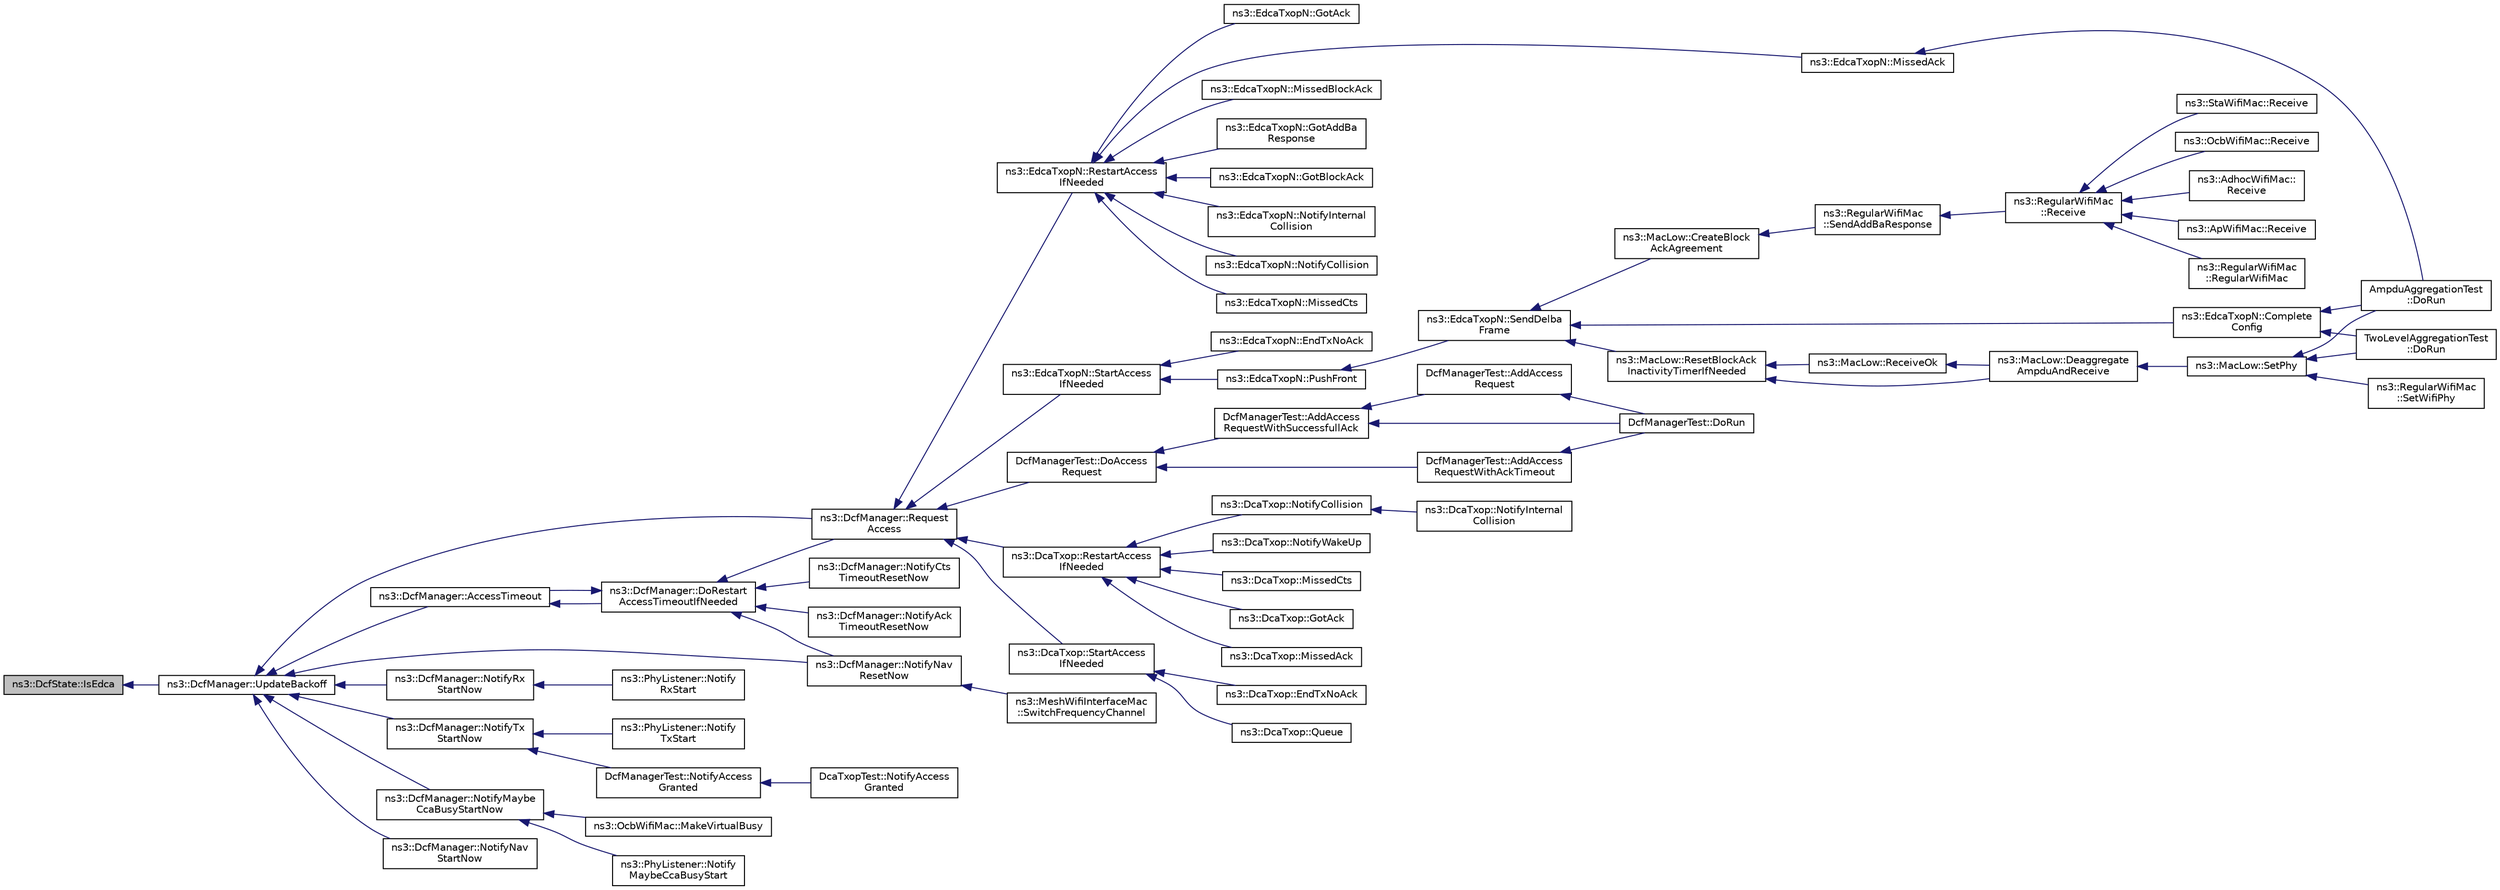 digraph "ns3::DcfState::IsEdca"
{
  edge [fontname="Helvetica",fontsize="10",labelfontname="Helvetica",labelfontsize="10"];
  node [fontname="Helvetica",fontsize="10",shape=record];
  rankdir="LR";
  Node1 [label="ns3::DcfState::IsEdca",height=0.2,width=0.4,color="black", fillcolor="grey75", style="filled", fontcolor="black"];
  Node1 -> Node2 [dir="back",color="midnightblue",fontsize="10",style="solid"];
  Node2 [label="ns3::DcfManager::UpdateBackoff",height=0.2,width=0.4,color="black", fillcolor="white", style="filled",URL="$de/d60/classns3_1_1DcfManager.html#a8fb01b9608eeab857a38935045fd98b8"];
  Node2 -> Node3 [dir="back",color="midnightblue",fontsize="10",style="solid"];
  Node3 [label="ns3::DcfManager::Request\lAccess",height=0.2,width=0.4,color="black", fillcolor="white", style="filled",URL="$de/d60/classns3_1_1DcfManager.html#a34f321cc7651b9bc9ac254af83521363"];
  Node3 -> Node4 [dir="back",color="midnightblue",fontsize="10",style="solid"];
  Node4 [label="ns3::DcaTxop::RestartAccess\lIfNeeded",height=0.2,width=0.4,color="black", fillcolor="white", style="filled",URL="$d3/d74/classns3_1_1DcaTxop.html#a65407479debe7f98691c133c6e325c19"];
  Node4 -> Node5 [dir="back",color="midnightblue",fontsize="10",style="solid"];
  Node5 [label="ns3::DcaTxop::NotifyCollision",height=0.2,width=0.4,color="black", fillcolor="white", style="filled",URL="$d3/d74/classns3_1_1DcaTxop.html#a852bfd27ace4922eb7437749a4b6ea0f"];
  Node5 -> Node6 [dir="back",color="midnightblue",fontsize="10",style="solid"];
  Node6 [label="ns3::DcaTxop::NotifyInternal\lCollision",height=0.2,width=0.4,color="black", fillcolor="white", style="filled",URL="$d3/d74/classns3_1_1DcaTxop.html#aad188df940ef1f1efe9ea0685b67a35d"];
  Node4 -> Node7 [dir="back",color="midnightblue",fontsize="10",style="solid"];
  Node7 [label="ns3::DcaTxop::NotifyWakeUp",height=0.2,width=0.4,color="black", fillcolor="white", style="filled",URL="$d3/d74/classns3_1_1DcaTxop.html#ae5e42a39be0fc0fd8796df97f7bd19b6"];
  Node4 -> Node8 [dir="back",color="midnightblue",fontsize="10",style="solid"];
  Node8 [label="ns3::DcaTxop::MissedCts",height=0.2,width=0.4,color="black", fillcolor="white", style="filled",URL="$d3/d74/classns3_1_1DcaTxop.html#af27914f05cda12aa0fc6245f054c45bd"];
  Node4 -> Node9 [dir="back",color="midnightblue",fontsize="10",style="solid"];
  Node9 [label="ns3::DcaTxop::GotAck",height=0.2,width=0.4,color="black", fillcolor="white", style="filled",URL="$d3/d74/classns3_1_1DcaTxop.html#ae886b71f06cb39fd4affb03576fd3701"];
  Node4 -> Node10 [dir="back",color="midnightblue",fontsize="10",style="solid"];
  Node10 [label="ns3::DcaTxop::MissedAck",height=0.2,width=0.4,color="black", fillcolor="white", style="filled",URL="$d3/d74/classns3_1_1DcaTxop.html#ad3e81e84ae17a53ba12407f5954ca96a"];
  Node3 -> Node11 [dir="back",color="midnightblue",fontsize="10",style="solid"];
  Node11 [label="ns3::DcaTxop::StartAccess\lIfNeeded",height=0.2,width=0.4,color="black", fillcolor="white", style="filled",URL="$d3/d74/classns3_1_1DcaTxop.html#a85315ad3ea316cc583603e4be29abefc"];
  Node11 -> Node12 [dir="back",color="midnightblue",fontsize="10",style="solid"];
  Node12 [label="ns3::DcaTxop::Queue",height=0.2,width=0.4,color="black", fillcolor="white", style="filled",URL="$d3/d74/classns3_1_1DcaTxop.html#a81822147a9d3f8db1759e4cb5d568f7c"];
  Node11 -> Node13 [dir="back",color="midnightblue",fontsize="10",style="solid"];
  Node13 [label="ns3::DcaTxop::EndTxNoAck",height=0.2,width=0.4,color="black", fillcolor="white", style="filled",URL="$d3/d74/classns3_1_1DcaTxop.html#a49f0531900461b87bd1065780ae4caae"];
  Node3 -> Node14 [dir="back",color="midnightblue",fontsize="10",style="solid"];
  Node14 [label="ns3::EdcaTxopN::RestartAccess\lIfNeeded",height=0.2,width=0.4,color="black", fillcolor="white", style="filled",URL="$dc/db8/classns3_1_1EdcaTxopN.html#a83b65be22340dc3f27d08a453cf3831f"];
  Node14 -> Node15 [dir="back",color="midnightblue",fontsize="10",style="solid"];
  Node15 [label="ns3::EdcaTxopN::NotifyInternal\lCollision",height=0.2,width=0.4,color="black", fillcolor="white", style="filled",URL="$dc/db8/classns3_1_1EdcaTxopN.html#a900ab43f62b74939c62121562d1969e2"];
  Node14 -> Node16 [dir="back",color="midnightblue",fontsize="10",style="solid"];
  Node16 [label="ns3::EdcaTxopN::NotifyCollision",height=0.2,width=0.4,color="black", fillcolor="white", style="filled",URL="$dc/db8/classns3_1_1EdcaTxopN.html#aa9dd10b3b7236f93d7461b174888e2a8"];
  Node14 -> Node17 [dir="back",color="midnightblue",fontsize="10",style="solid"];
  Node17 [label="ns3::EdcaTxopN::MissedCts",height=0.2,width=0.4,color="black", fillcolor="white", style="filled",URL="$dc/db8/classns3_1_1EdcaTxopN.html#ab6f7016d503472174ce9fef2fd45de8e"];
  Node14 -> Node18 [dir="back",color="midnightblue",fontsize="10",style="solid"];
  Node18 [label="ns3::EdcaTxopN::GotAck",height=0.2,width=0.4,color="black", fillcolor="white", style="filled",URL="$dc/db8/classns3_1_1EdcaTxopN.html#acd117ddd03aa1b3abac3bca9830ee895"];
  Node14 -> Node19 [dir="back",color="midnightblue",fontsize="10",style="solid"];
  Node19 [label="ns3::EdcaTxopN::MissedAck",height=0.2,width=0.4,color="black", fillcolor="white", style="filled",URL="$dc/db8/classns3_1_1EdcaTxopN.html#ad16ece50ac2937e5cdfeae010d4b5c88"];
  Node19 -> Node20 [dir="back",color="midnightblue",fontsize="10",style="solid"];
  Node20 [label="AmpduAggregationTest\l::DoRun",height=0.2,width=0.4,color="black", fillcolor="white", style="filled",URL="$d2/db5/classAmpduAggregationTest.html#a7414dc8d4dd982ab4c1eaadb5b2c693d",tooltip="Implementation to actually run this TestCase. "];
  Node14 -> Node21 [dir="back",color="midnightblue",fontsize="10",style="solid"];
  Node21 [label="ns3::EdcaTxopN::MissedBlockAck",height=0.2,width=0.4,color="black", fillcolor="white", style="filled",URL="$dc/db8/classns3_1_1EdcaTxopN.html#a91aae2c1ab764e8e4cb857ef97fa235b"];
  Node14 -> Node22 [dir="back",color="midnightblue",fontsize="10",style="solid"];
  Node22 [label="ns3::EdcaTxopN::GotAddBa\lResponse",height=0.2,width=0.4,color="black", fillcolor="white", style="filled",URL="$dc/db8/classns3_1_1EdcaTxopN.html#ac3089ca4272d45b23293a7481e0922e0"];
  Node14 -> Node23 [dir="back",color="midnightblue",fontsize="10",style="solid"];
  Node23 [label="ns3::EdcaTxopN::GotBlockAck",height=0.2,width=0.4,color="black", fillcolor="white", style="filled",URL="$dc/db8/classns3_1_1EdcaTxopN.html#a36c24d5a9717893466eaadda6bd66cc5"];
  Node3 -> Node24 [dir="back",color="midnightblue",fontsize="10",style="solid"];
  Node24 [label="ns3::EdcaTxopN::StartAccess\lIfNeeded",height=0.2,width=0.4,color="black", fillcolor="white", style="filled",URL="$dc/db8/classns3_1_1EdcaTxopN.html#a28a7052f217ed15058697197350d9801"];
  Node24 -> Node25 [dir="back",color="midnightblue",fontsize="10",style="solid"];
  Node25 [label="ns3::EdcaTxopN::EndTxNoAck",height=0.2,width=0.4,color="black", fillcolor="white", style="filled",URL="$dc/db8/classns3_1_1EdcaTxopN.html#a380e84736ede287cc8d26c1012828412"];
  Node24 -> Node26 [dir="back",color="midnightblue",fontsize="10",style="solid"];
  Node26 [label="ns3::EdcaTxopN::PushFront",height=0.2,width=0.4,color="black", fillcolor="white", style="filled",URL="$dc/db8/classns3_1_1EdcaTxopN.html#a4ff1922de0b92b5f6a9104b714d82c0b"];
  Node26 -> Node27 [dir="back",color="midnightblue",fontsize="10",style="solid"];
  Node27 [label="ns3::EdcaTxopN::SendDelba\lFrame",height=0.2,width=0.4,color="black", fillcolor="white", style="filled",URL="$dc/db8/classns3_1_1EdcaTxopN.html#a3a14d846328f0d5447f44d7c2f3c607e"];
  Node27 -> Node28 [dir="back",color="midnightblue",fontsize="10",style="solid"];
  Node28 [label="ns3::EdcaTxopN::Complete\lConfig",height=0.2,width=0.4,color="black", fillcolor="white", style="filled",URL="$dc/db8/classns3_1_1EdcaTxopN.html#aeca53fddb95468e9e56ee452adf8b263"];
  Node28 -> Node20 [dir="back",color="midnightblue",fontsize="10",style="solid"];
  Node28 -> Node29 [dir="back",color="midnightblue",fontsize="10",style="solid"];
  Node29 [label="TwoLevelAggregationTest\l::DoRun",height=0.2,width=0.4,color="black", fillcolor="white", style="filled",URL="$db/d72/classTwoLevelAggregationTest.html#a40c6f5f8be6c48673d0bfd218d95afe0",tooltip="Implementation to actually run this TestCase. "];
  Node27 -> Node30 [dir="back",color="midnightblue",fontsize="10",style="solid"];
  Node30 [label="ns3::MacLow::CreateBlock\lAckAgreement",height=0.2,width=0.4,color="black", fillcolor="white", style="filled",URL="$d3/da6/classns3_1_1MacLow.html#ab70f7f727b5f9e1e1357a73e29ba7f82"];
  Node30 -> Node31 [dir="back",color="midnightblue",fontsize="10",style="solid"];
  Node31 [label="ns3::RegularWifiMac\l::SendAddBaResponse",height=0.2,width=0.4,color="black", fillcolor="white", style="filled",URL="$df/db9/classns3_1_1RegularWifiMac.html#a7f68e740fc48cfc03df7330077af8113"];
  Node31 -> Node32 [dir="back",color="midnightblue",fontsize="10",style="solid"];
  Node32 [label="ns3::RegularWifiMac\l::Receive",height=0.2,width=0.4,color="black", fillcolor="white", style="filled",URL="$df/db9/classns3_1_1RegularWifiMac.html#a9abbbcea65b6dc416ab1b44785c40e9f"];
  Node32 -> Node33 [dir="back",color="midnightblue",fontsize="10",style="solid"];
  Node33 [label="ns3::OcbWifiMac::Receive",height=0.2,width=0.4,color="black", fillcolor="white", style="filled",URL="$d0/dd1/classns3_1_1OcbWifiMac.html#ad025b0fd981998bf3c527a9c4a719962"];
  Node32 -> Node34 [dir="back",color="midnightblue",fontsize="10",style="solid"];
  Node34 [label="ns3::AdhocWifiMac::\lReceive",height=0.2,width=0.4,color="black", fillcolor="white", style="filled",URL="$da/dec/classns3_1_1AdhocWifiMac.html#a5abc017d64f109b0599e9cc123cbfeb8"];
  Node32 -> Node35 [dir="back",color="midnightblue",fontsize="10",style="solid"];
  Node35 [label="ns3::ApWifiMac::Receive",height=0.2,width=0.4,color="black", fillcolor="white", style="filled",URL="$d0/d51/classns3_1_1ApWifiMac.html#ab7e832f29bf91319e3ecdf0de7d5d598"];
  Node32 -> Node36 [dir="back",color="midnightblue",fontsize="10",style="solid"];
  Node36 [label="ns3::RegularWifiMac\l::RegularWifiMac",height=0.2,width=0.4,color="black", fillcolor="white", style="filled",URL="$df/db9/classns3_1_1RegularWifiMac.html#a56bc0e2b8ecde6fc50e6f8921ce64957"];
  Node32 -> Node37 [dir="back",color="midnightblue",fontsize="10",style="solid"];
  Node37 [label="ns3::StaWifiMac::Receive",height=0.2,width=0.4,color="black", fillcolor="white", style="filled",URL="$de/dbf/classns3_1_1StaWifiMac.html#ac11352c9502acc4b612224fc172c28f8"];
  Node27 -> Node38 [dir="back",color="midnightblue",fontsize="10",style="solid"];
  Node38 [label="ns3::MacLow::ResetBlockAck\lInactivityTimerIfNeeded",height=0.2,width=0.4,color="black", fillcolor="white", style="filled",URL="$d3/da6/classns3_1_1MacLow.html#aafa012c5d2dde80484d6546c802f02f8"];
  Node38 -> Node39 [dir="back",color="midnightblue",fontsize="10",style="solid"];
  Node39 [label="ns3::MacLow::ReceiveOk",height=0.2,width=0.4,color="black", fillcolor="white", style="filled",URL="$d3/da6/classns3_1_1MacLow.html#ade59e3a5e41c6ccbafd93501d7e9fbc0"];
  Node39 -> Node40 [dir="back",color="midnightblue",fontsize="10",style="solid"];
  Node40 [label="ns3::MacLow::Deaggregate\lAmpduAndReceive",height=0.2,width=0.4,color="black", fillcolor="white", style="filled",URL="$d3/da6/classns3_1_1MacLow.html#a7380c5a3adcd88beda938bfa8447d7c5"];
  Node40 -> Node41 [dir="back",color="midnightblue",fontsize="10",style="solid"];
  Node41 [label="ns3::MacLow::SetPhy",height=0.2,width=0.4,color="black", fillcolor="white", style="filled",URL="$d3/da6/classns3_1_1MacLow.html#a1f2c6e12277422c081fa92f8edfe66e8"];
  Node41 -> Node42 [dir="back",color="midnightblue",fontsize="10",style="solid"];
  Node42 [label="ns3::RegularWifiMac\l::SetWifiPhy",height=0.2,width=0.4,color="black", fillcolor="white", style="filled",URL="$df/db9/classns3_1_1RegularWifiMac.html#a28e7c0a23027e1fc16f259e52b197ee9"];
  Node41 -> Node20 [dir="back",color="midnightblue",fontsize="10",style="solid"];
  Node41 -> Node29 [dir="back",color="midnightblue",fontsize="10",style="solid"];
  Node38 -> Node40 [dir="back",color="midnightblue",fontsize="10",style="solid"];
  Node3 -> Node43 [dir="back",color="midnightblue",fontsize="10",style="solid"];
  Node43 [label="DcfManagerTest::DoAccess\lRequest",height=0.2,width=0.4,color="black", fillcolor="white", style="filled",URL="$df/d99/classDcfManagerTest.html#a51da33e9cc1cd9cef470ea06e9b2fb4a"];
  Node43 -> Node44 [dir="back",color="midnightblue",fontsize="10",style="solid"];
  Node44 [label="DcfManagerTest::AddAccess\lRequestWithAckTimeout",height=0.2,width=0.4,color="black", fillcolor="white", style="filled",URL="$df/d99/classDcfManagerTest.html#aac77cbb3419f2760b9695e7b79353aed"];
  Node44 -> Node45 [dir="back",color="midnightblue",fontsize="10",style="solid"];
  Node45 [label="DcfManagerTest::DoRun",height=0.2,width=0.4,color="black", fillcolor="white", style="filled",URL="$df/d99/classDcfManagerTest.html#a390064219f500f8f6934c072a7200cd6",tooltip="Implementation to actually run this TestCase. "];
  Node43 -> Node46 [dir="back",color="midnightblue",fontsize="10",style="solid"];
  Node46 [label="DcfManagerTest::AddAccess\lRequestWithSuccessfullAck",height=0.2,width=0.4,color="black", fillcolor="white", style="filled",URL="$df/d99/classDcfManagerTest.html#a98a7afae46c656a90246728368e2816a"];
  Node46 -> Node47 [dir="back",color="midnightblue",fontsize="10",style="solid"];
  Node47 [label="DcfManagerTest::AddAccess\lRequest",height=0.2,width=0.4,color="black", fillcolor="white", style="filled",URL="$df/d99/classDcfManagerTest.html#a1f016026b88c036eed9ce87bfc32b71a"];
  Node47 -> Node45 [dir="back",color="midnightblue",fontsize="10",style="solid"];
  Node46 -> Node45 [dir="back",color="midnightblue",fontsize="10",style="solid"];
  Node2 -> Node48 [dir="back",color="midnightblue",fontsize="10",style="solid"];
  Node48 [label="ns3::DcfManager::AccessTimeout",height=0.2,width=0.4,color="black", fillcolor="white", style="filled",URL="$de/d60/classns3_1_1DcfManager.html#a7e45f4a0d0869e8d82cb0f6244627738"];
  Node48 -> Node49 [dir="back",color="midnightblue",fontsize="10",style="solid"];
  Node49 [label="ns3::DcfManager::DoRestart\lAccessTimeoutIfNeeded",height=0.2,width=0.4,color="black", fillcolor="white", style="filled",URL="$de/d60/classns3_1_1DcfManager.html#a26764cee2de83e5293284ee40e447506"];
  Node49 -> Node3 [dir="back",color="midnightblue",fontsize="10",style="solid"];
  Node49 -> Node48 [dir="back",color="midnightblue",fontsize="10",style="solid"];
  Node49 -> Node50 [dir="back",color="midnightblue",fontsize="10",style="solid"];
  Node50 [label="ns3::DcfManager::NotifyNav\lResetNow",height=0.2,width=0.4,color="black", fillcolor="white", style="filled",URL="$de/d60/classns3_1_1DcfManager.html#ac0d2e9acdfa5c64eb21c4a298f22072e"];
  Node50 -> Node51 [dir="back",color="midnightblue",fontsize="10",style="solid"];
  Node51 [label="ns3::MeshWifiInterfaceMac\l::SwitchFrequencyChannel",height=0.2,width=0.4,color="black", fillcolor="white", style="filled",URL="$d0/dd8/classns3_1_1MeshWifiInterfaceMac.html#a2d850463970dd7f6d477dd0ecf615e2b"];
  Node49 -> Node52 [dir="back",color="midnightblue",fontsize="10",style="solid"];
  Node52 [label="ns3::DcfManager::NotifyAck\lTimeoutResetNow",height=0.2,width=0.4,color="black", fillcolor="white", style="filled",URL="$de/d60/classns3_1_1DcfManager.html#a624956c19f741c5252ac47dad0d4a77b"];
  Node49 -> Node53 [dir="back",color="midnightblue",fontsize="10",style="solid"];
  Node53 [label="ns3::DcfManager::NotifyCts\lTimeoutResetNow",height=0.2,width=0.4,color="black", fillcolor="white", style="filled",URL="$de/d60/classns3_1_1DcfManager.html#a586699dad4dda7586c06d155db9f099c"];
  Node2 -> Node54 [dir="back",color="midnightblue",fontsize="10",style="solid"];
  Node54 [label="ns3::DcfManager::NotifyRx\lStartNow",height=0.2,width=0.4,color="black", fillcolor="white", style="filled",URL="$de/d60/classns3_1_1DcfManager.html#ae0b19d6de8e25bec57366eecc7ddcc07"];
  Node54 -> Node55 [dir="back",color="midnightblue",fontsize="10",style="solid"];
  Node55 [label="ns3::PhyListener::Notify\lRxStart",height=0.2,width=0.4,color="black", fillcolor="white", style="filled",URL="$d4/d0a/classns3_1_1PhyListener.html#afe631afd9702794114c1a1951ae5e448"];
  Node2 -> Node56 [dir="back",color="midnightblue",fontsize="10",style="solid"];
  Node56 [label="ns3::DcfManager::NotifyTx\lStartNow",height=0.2,width=0.4,color="black", fillcolor="white", style="filled",URL="$de/d60/classns3_1_1DcfManager.html#a2d033bea8553f14fd162e8a4217c5eef"];
  Node56 -> Node57 [dir="back",color="midnightblue",fontsize="10",style="solid"];
  Node57 [label="ns3::PhyListener::Notify\lTxStart",height=0.2,width=0.4,color="black", fillcolor="white", style="filled",URL="$d4/d0a/classns3_1_1PhyListener.html#abb3ba3252562c813884760b46aeb0426"];
  Node56 -> Node58 [dir="back",color="midnightblue",fontsize="10",style="solid"];
  Node58 [label="DcfManagerTest::NotifyAccess\lGranted",height=0.2,width=0.4,color="black", fillcolor="white", style="filled",URL="$df/d99/classDcfManagerTest.html#a404e242b28b2a388d3b7e3a057dfe04a"];
  Node58 -> Node59 [dir="back",color="midnightblue",fontsize="10",style="solid"];
  Node59 [label="DcaTxopTest::NotifyAccess\lGranted",height=0.2,width=0.4,color="black", fillcolor="white", style="filled",URL="$dd/d34/classDcaTxopTest.html#a1bf2ad1cbdabe76f516ae825e2212417"];
  Node2 -> Node60 [dir="back",color="midnightblue",fontsize="10",style="solid"];
  Node60 [label="ns3::DcfManager::NotifyMaybe\lCcaBusyStartNow",height=0.2,width=0.4,color="black", fillcolor="white", style="filled",URL="$de/d60/classns3_1_1DcfManager.html#aeff15fe58b41785e1cefa90cafda085e"];
  Node60 -> Node61 [dir="back",color="midnightblue",fontsize="10",style="solid"];
  Node61 [label="ns3::OcbWifiMac::MakeVirtualBusy",height=0.2,width=0.4,color="black", fillcolor="white", style="filled",URL="$d0/dd1/classns3_1_1OcbWifiMac.html#ab7719e7ccdc4cbfd99a802e7694ed6d1"];
  Node60 -> Node62 [dir="back",color="midnightblue",fontsize="10",style="solid"];
  Node62 [label="ns3::PhyListener::Notify\lMaybeCcaBusyStart",height=0.2,width=0.4,color="black", fillcolor="white", style="filled",URL="$d4/d0a/classns3_1_1PhyListener.html#a9426df05b7b07a9b4abc4a0888259d7b"];
  Node2 -> Node50 [dir="back",color="midnightblue",fontsize="10",style="solid"];
  Node2 -> Node63 [dir="back",color="midnightblue",fontsize="10",style="solid"];
  Node63 [label="ns3::DcfManager::NotifyNav\lStartNow",height=0.2,width=0.4,color="black", fillcolor="white", style="filled",URL="$de/d60/classns3_1_1DcfManager.html#acc2c29c484980d070d562b3863fdf83a"];
}
